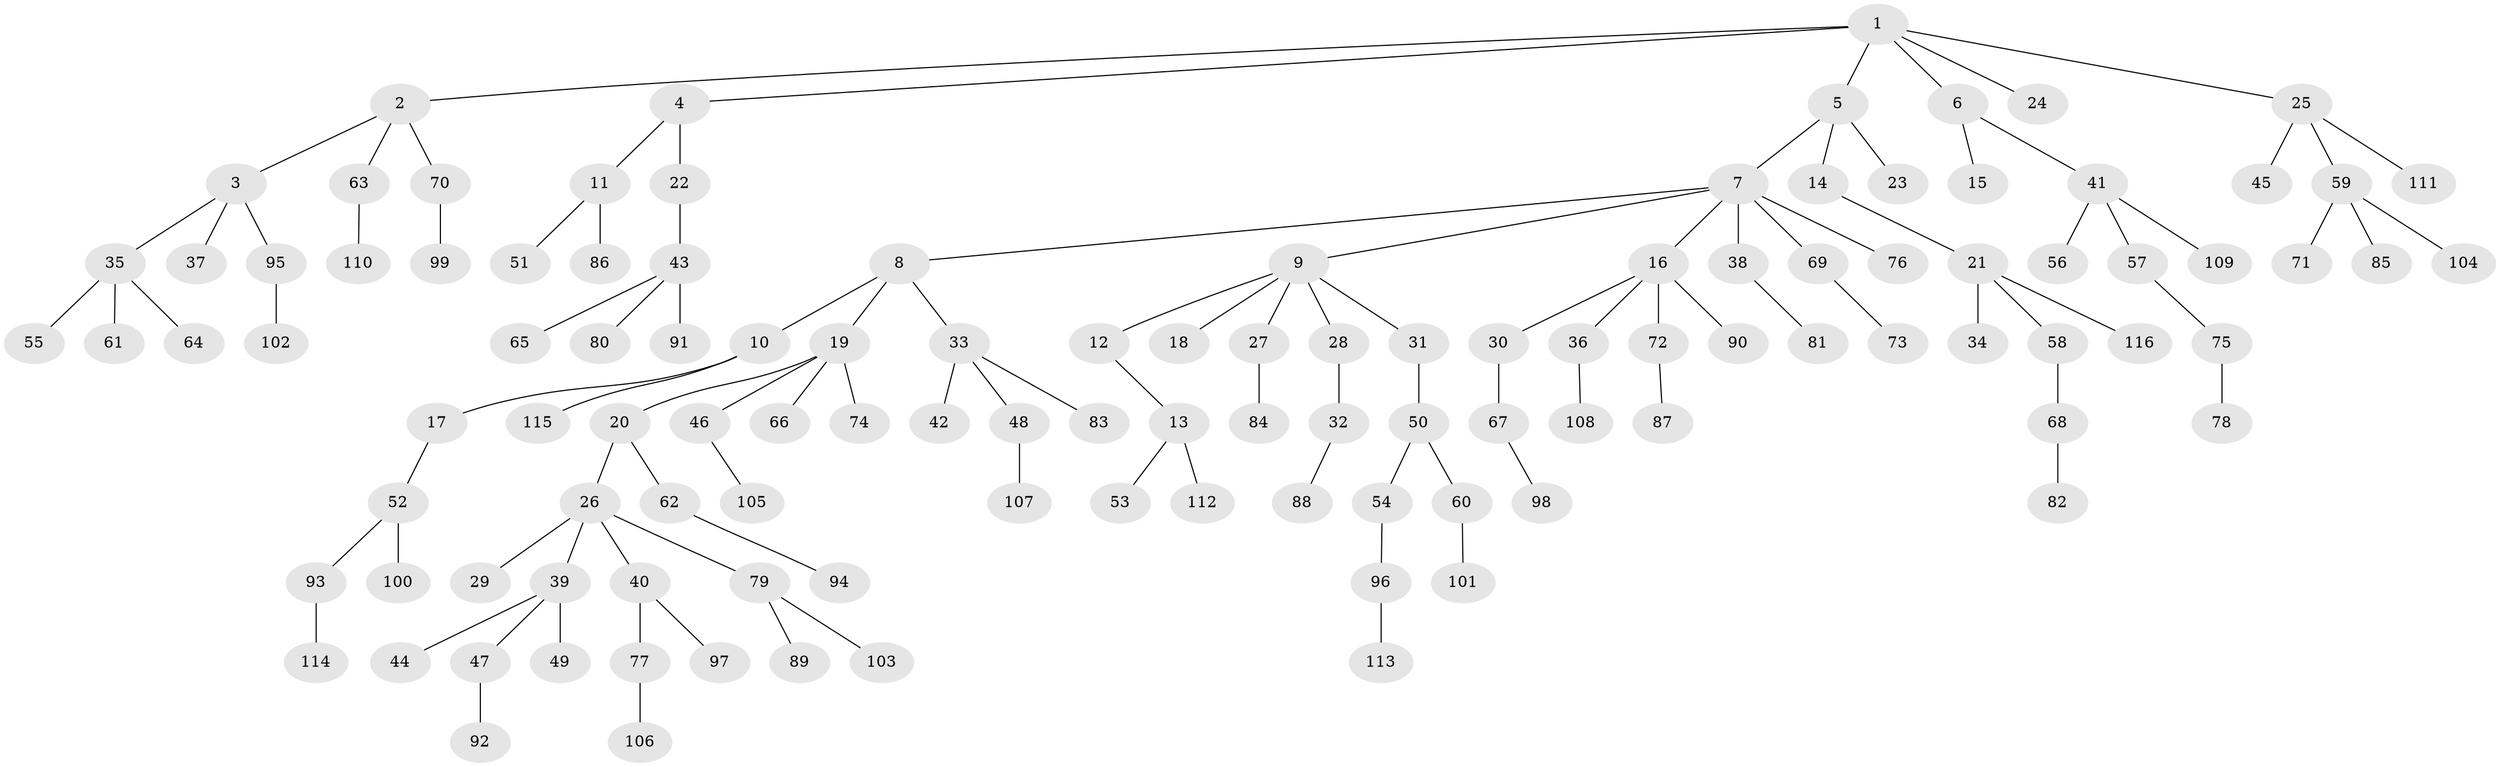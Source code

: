 // Generated by graph-tools (version 1.1) at 2025/15/03/09/25 04:15:30]
// undirected, 116 vertices, 115 edges
graph export_dot {
graph [start="1"]
  node [color=gray90,style=filled];
  1;
  2;
  3;
  4;
  5;
  6;
  7;
  8;
  9;
  10;
  11;
  12;
  13;
  14;
  15;
  16;
  17;
  18;
  19;
  20;
  21;
  22;
  23;
  24;
  25;
  26;
  27;
  28;
  29;
  30;
  31;
  32;
  33;
  34;
  35;
  36;
  37;
  38;
  39;
  40;
  41;
  42;
  43;
  44;
  45;
  46;
  47;
  48;
  49;
  50;
  51;
  52;
  53;
  54;
  55;
  56;
  57;
  58;
  59;
  60;
  61;
  62;
  63;
  64;
  65;
  66;
  67;
  68;
  69;
  70;
  71;
  72;
  73;
  74;
  75;
  76;
  77;
  78;
  79;
  80;
  81;
  82;
  83;
  84;
  85;
  86;
  87;
  88;
  89;
  90;
  91;
  92;
  93;
  94;
  95;
  96;
  97;
  98;
  99;
  100;
  101;
  102;
  103;
  104;
  105;
  106;
  107;
  108;
  109;
  110;
  111;
  112;
  113;
  114;
  115;
  116;
  1 -- 2;
  1 -- 4;
  1 -- 5;
  1 -- 6;
  1 -- 24;
  1 -- 25;
  2 -- 3;
  2 -- 63;
  2 -- 70;
  3 -- 35;
  3 -- 37;
  3 -- 95;
  4 -- 11;
  4 -- 22;
  5 -- 7;
  5 -- 14;
  5 -- 23;
  6 -- 15;
  6 -- 41;
  7 -- 8;
  7 -- 9;
  7 -- 16;
  7 -- 38;
  7 -- 69;
  7 -- 76;
  8 -- 10;
  8 -- 19;
  8 -- 33;
  9 -- 12;
  9 -- 18;
  9 -- 27;
  9 -- 28;
  9 -- 31;
  10 -- 17;
  10 -- 115;
  11 -- 51;
  11 -- 86;
  12 -- 13;
  13 -- 53;
  13 -- 112;
  14 -- 21;
  16 -- 30;
  16 -- 36;
  16 -- 72;
  16 -- 90;
  17 -- 52;
  19 -- 20;
  19 -- 46;
  19 -- 66;
  19 -- 74;
  20 -- 26;
  20 -- 62;
  21 -- 34;
  21 -- 58;
  21 -- 116;
  22 -- 43;
  25 -- 45;
  25 -- 59;
  25 -- 111;
  26 -- 29;
  26 -- 39;
  26 -- 40;
  26 -- 79;
  27 -- 84;
  28 -- 32;
  30 -- 67;
  31 -- 50;
  32 -- 88;
  33 -- 42;
  33 -- 48;
  33 -- 83;
  35 -- 55;
  35 -- 61;
  35 -- 64;
  36 -- 108;
  38 -- 81;
  39 -- 44;
  39 -- 47;
  39 -- 49;
  40 -- 77;
  40 -- 97;
  41 -- 56;
  41 -- 57;
  41 -- 109;
  43 -- 65;
  43 -- 80;
  43 -- 91;
  46 -- 105;
  47 -- 92;
  48 -- 107;
  50 -- 54;
  50 -- 60;
  52 -- 93;
  52 -- 100;
  54 -- 96;
  57 -- 75;
  58 -- 68;
  59 -- 71;
  59 -- 85;
  59 -- 104;
  60 -- 101;
  62 -- 94;
  63 -- 110;
  67 -- 98;
  68 -- 82;
  69 -- 73;
  70 -- 99;
  72 -- 87;
  75 -- 78;
  77 -- 106;
  79 -- 89;
  79 -- 103;
  93 -- 114;
  95 -- 102;
  96 -- 113;
}
